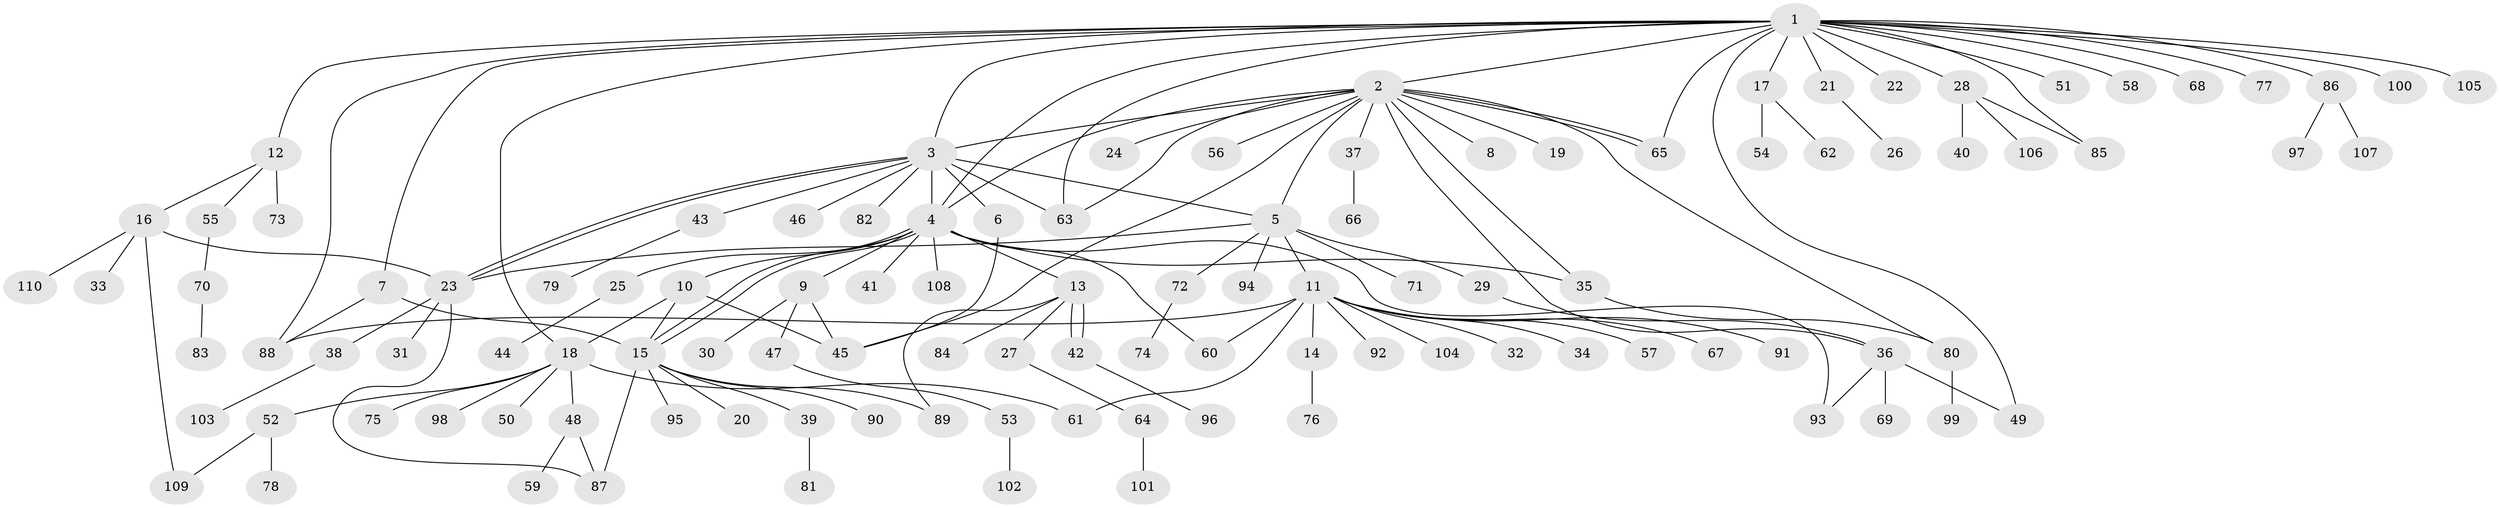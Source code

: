 // Generated by graph-tools (version 1.1) at 2025/48/03/09/25 04:48:04]
// undirected, 110 vertices, 142 edges
graph export_dot {
graph [start="1"]
  node [color=gray90,style=filled];
  1;
  2;
  3;
  4;
  5;
  6;
  7;
  8;
  9;
  10;
  11;
  12;
  13;
  14;
  15;
  16;
  17;
  18;
  19;
  20;
  21;
  22;
  23;
  24;
  25;
  26;
  27;
  28;
  29;
  30;
  31;
  32;
  33;
  34;
  35;
  36;
  37;
  38;
  39;
  40;
  41;
  42;
  43;
  44;
  45;
  46;
  47;
  48;
  49;
  50;
  51;
  52;
  53;
  54;
  55;
  56;
  57;
  58;
  59;
  60;
  61;
  62;
  63;
  64;
  65;
  66;
  67;
  68;
  69;
  70;
  71;
  72;
  73;
  74;
  75;
  76;
  77;
  78;
  79;
  80;
  81;
  82;
  83;
  84;
  85;
  86;
  87;
  88;
  89;
  90;
  91;
  92;
  93;
  94;
  95;
  96;
  97;
  98;
  99;
  100;
  101;
  102;
  103;
  104;
  105;
  106;
  107;
  108;
  109;
  110;
  1 -- 2;
  1 -- 3;
  1 -- 4;
  1 -- 7;
  1 -- 12;
  1 -- 17;
  1 -- 18;
  1 -- 21;
  1 -- 22;
  1 -- 28;
  1 -- 49;
  1 -- 51;
  1 -- 58;
  1 -- 63;
  1 -- 65;
  1 -- 68;
  1 -- 77;
  1 -- 85;
  1 -- 86;
  1 -- 88;
  1 -- 100;
  1 -- 105;
  2 -- 3;
  2 -- 4;
  2 -- 5;
  2 -- 8;
  2 -- 19;
  2 -- 24;
  2 -- 35;
  2 -- 36;
  2 -- 37;
  2 -- 45;
  2 -- 56;
  2 -- 63;
  2 -- 65;
  2 -- 65;
  2 -- 80;
  3 -- 4;
  3 -- 5;
  3 -- 6;
  3 -- 23;
  3 -- 23;
  3 -- 43;
  3 -- 46;
  3 -- 63;
  3 -- 82;
  4 -- 9;
  4 -- 10;
  4 -- 13;
  4 -- 15;
  4 -- 15;
  4 -- 25;
  4 -- 35;
  4 -- 41;
  4 -- 60;
  4 -- 93;
  4 -- 108;
  5 -- 11;
  5 -- 23;
  5 -- 29;
  5 -- 71;
  5 -- 72;
  5 -- 94;
  6 -- 45;
  7 -- 15;
  7 -- 88;
  9 -- 30;
  9 -- 45;
  9 -- 47;
  10 -- 15;
  10 -- 18;
  10 -- 45;
  11 -- 14;
  11 -- 32;
  11 -- 34;
  11 -- 57;
  11 -- 60;
  11 -- 61;
  11 -- 67;
  11 -- 88;
  11 -- 91;
  11 -- 92;
  11 -- 104;
  12 -- 16;
  12 -- 55;
  12 -- 73;
  13 -- 27;
  13 -- 42;
  13 -- 42;
  13 -- 84;
  13 -- 89;
  14 -- 76;
  15 -- 20;
  15 -- 39;
  15 -- 87;
  15 -- 89;
  15 -- 90;
  15 -- 95;
  16 -- 23;
  16 -- 33;
  16 -- 109;
  16 -- 110;
  17 -- 54;
  17 -- 62;
  18 -- 48;
  18 -- 50;
  18 -- 52;
  18 -- 61;
  18 -- 75;
  18 -- 98;
  21 -- 26;
  23 -- 31;
  23 -- 38;
  23 -- 87;
  25 -- 44;
  27 -- 64;
  28 -- 40;
  28 -- 85;
  28 -- 106;
  29 -- 36;
  35 -- 80;
  36 -- 49;
  36 -- 69;
  36 -- 93;
  37 -- 66;
  38 -- 103;
  39 -- 81;
  42 -- 96;
  43 -- 79;
  47 -- 53;
  48 -- 59;
  48 -- 87;
  52 -- 78;
  52 -- 109;
  53 -- 102;
  55 -- 70;
  64 -- 101;
  70 -- 83;
  72 -- 74;
  80 -- 99;
  86 -- 97;
  86 -- 107;
}
